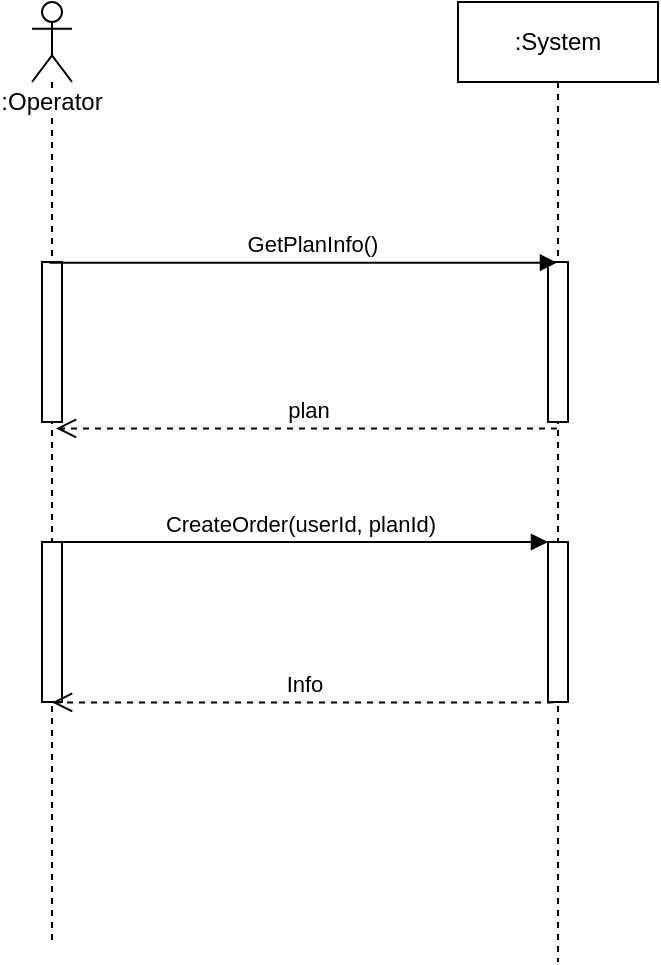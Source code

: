 <mxfile version="10.8.0" type="device"><diagram id="oSbuhKAIPbAD8BvsI2Ri" name="Page-1"><mxGraphModel dx="1138" dy="628" grid="1" gridSize="10" guides="1" tooltips="1" connect="1" arrows="1" fold="1" page="1" pageScale="1" pageWidth="827" pageHeight="1169" math="0" shadow="0"><root><mxCell id="0"/><mxCell id="1" parent="0"/><mxCell id="Pv1rw-uHJKSWTAPMDEW--7" value=":System" style="shape=umlLifeline;perimeter=lifelinePerimeter;whiteSpace=wrap;html=1;container=1;collapsible=0;recursiveResize=0;outlineConnect=0;" parent="1" vertex="1"><mxGeometry x="413" width="100" height="480" as="geometry"/></mxCell><mxCell id="Pv1rw-uHJKSWTAPMDEW--15" value="" style="html=1;points=[];perimeter=orthogonalPerimeter;" parent="Pv1rw-uHJKSWTAPMDEW--7" vertex="1"><mxGeometry x="45" y="130" width="10" height="80" as="geometry"/></mxCell><mxCell id="Pv1rw-uHJKSWTAPMDEW--23" value="" style="html=1;points=[];perimeter=orthogonalPerimeter;" parent="Pv1rw-uHJKSWTAPMDEW--7" vertex="1"><mxGeometry x="45" y="270" width="10" height="80" as="geometry"/></mxCell><mxCell id="Pv1rw-uHJKSWTAPMDEW--9" value=":Operator" style="shape=umlLifeline;participant=umlActor;perimeter=lifelinePerimeter;whiteSpace=wrap;html=1;container=1;collapsible=0;recursiveResize=0;verticalAlign=top;spacingTop=36;labelBackgroundColor=#ffffff;outlineConnect=0;" parent="1" vertex="1"><mxGeometry x="200" width="20" height="470" as="geometry"/></mxCell><mxCell id="Pv1rw-uHJKSWTAPMDEW--14" value="" style="html=1;points=[];perimeter=orthogonalPerimeter;" parent="Pv1rw-uHJKSWTAPMDEW--9" vertex="1"><mxGeometry x="5" y="130" width="10" height="80" as="geometry"/></mxCell><mxCell id="Pv1rw-uHJKSWTAPMDEW--27" value="" style="html=1;points=[];perimeter=orthogonalPerimeter;" parent="Pv1rw-uHJKSWTAPMDEW--9" vertex="1"><mxGeometry x="5" y="270" width="10" height="80" as="geometry"/></mxCell><mxCell id="Pv1rw-uHJKSWTAPMDEW--16" value="GetPlanInfo()" style="html=1;verticalAlign=bottom;endArrow=block;exitX=0.367;exitY=0.004;exitDx=0;exitDy=0;exitPerimeter=0;" parent="1" source="Pv1rw-uHJKSWTAPMDEW--14" target="Pv1rw-uHJKSWTAPMDEW--7" edge="1"><mxGeometry x="0.035" relative="1" as="geometry"><mxPoint x="215" y="139.833" as="sourcePoint"/><mxPoint x="468.0" y="139.833" as="targetPoint"/><mxPoint as="offset"/></mxGeometry></mxCell><mxCell id="Pv1rw-uHJKSWTAPMDEW--26" value="plan" style="html=1;verticalAlign=bottom;endArrow=open;dashed=1;endSize=8;entryX=0.703;entryY=1.04;entryDx=0;entryDy=0;entryPerimeter=0;" parent="1" source="Pv1rw-uHJKSWTAPMDEW--7" target="Pv1rw-uHJKSWTAPMDEW--14" edge="1"><mxGeometry relative="1" as="geometry"><mxPoint x="220" y="200" as="targetPoint"/><mxPoint x="460" y="200" as="sourcePoint"/></mxGeometry></mxCell><mxCell id="Pv1rw-uHJKSWTAPMDEW--24" value="CreateOrder(userId, planId)" style="html=1;verticalAlign=bottom;endArrow=block;" parent="1" source="Pv1rw-uHJKSWTAPMDEW--9" edge="1"><mxGeometry relative="1" as="geometry"><mxPoint x="270" y="270" as="sourcePoint"/><mxPoint x="458" y="270" as="targetPoint"/></mxGeometry></mxCell><mxCell id="Pv1rw-uHJKSWTAPMDEW--28" value="Info" style="html=1;verticalAlign=bottom;endArrow=open;dashed=1;endSize=8;entryX=0.703;entryY=1.04;entryDx=0;entryDy=0;entryPerimeter=0;" parent="1" edge="1"><mxGeometry relative="1" as="geometry"><mxPoint x="210.034" y="350.207" as="targetPoint"/><mxPoint x="460.5" y="350.207" as="sourcePoint"/></mxGeometry></mxCell></root></mxGraphModel></diagram></mxfile>